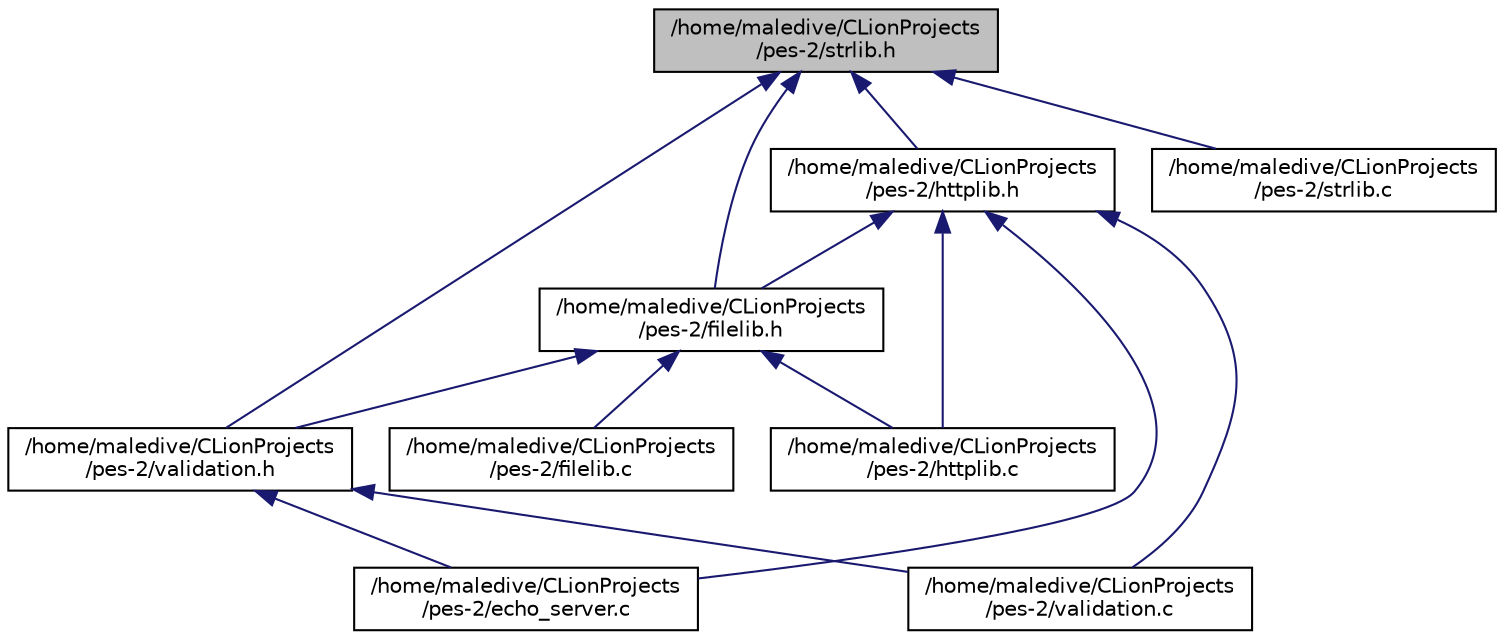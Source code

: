 digraph "/home/maledive/CLionProjects/pes-2/strlib.h"
{
 // LATEX_PDF_SIZE
  edge [fontname="Helvetica",fontsize="10",labelfontname="Helvetica",labelfontsize="10"];
  node [fontname="Helvetica",fontsize="10",shape=record];
  Node1 [label="/home/maledive/CLionProjects\l/pes-2/strlib.h",height=0.2,width=0.4,color="black", fillcolor="grey75", style="filled", fontcolor="black",tooltip=" "];
  Node1 -> Node2 [dir="back",color="midnightblue",fontsize="10",style="solid",fontname="Helvetica"];
  Node2 [label="/home/maledive/CLionProjects\l/pes-2/filelib.h",height=0.2,width=0.4,color="black", fillcolor="white", style="filled",URL="$filelib_8h.html",tooltip=" "];
  Node2 -> Node3 [dir="back",color="midnightblue",fontsize="10",style="solid",fontname="Helvetica"];
  Node3 [label="/home/maledive/CLionProjects\l/pes-2/filelib.c",height=0.2,width=0.4,color="black", fillcolor="white", style="filled",URL="$filelib_8c.html",tooltip=" "];
  Node2 -> Node4 [dir="back",color="midnightblue",fontsize="10",style="solid",fontname="Helvetica"];
  Node4 [label="/home/maledive/CLionProjects\l/pes-2/httplib.c",height=0.2,width=0.4,color="black", fillcolor="white", style="filled",URL="$httplib_8c.html",tooltip=" "];
  Node2 -> Node5 [dir="back",color="midnightblue",fontsize="10",style="solid",fontname="Helvetica"];
  Node5 [label="/home/maledive/CLionProjects\l/pes-2/validation.h",height=0.2,width=0.4,color="black", fillcolor="white", style="filled",URL="$validation_8h.html",tooltip=" "];
  Node5 -> Node6 [dir="back",color="midnightblue",fontsize="10",style="solid",fontname="Helvetica"];
  Node6 [label="/home/maledive/CLionProjects\l/pes-2/echo_server.c",height=0.2,width=0.4,color="black", fillcolor="white", style="filled",URL="$echo__server_8c.html",tooltip=" "];
  Node5 -> Node7 [dir="back",color="midnightblue",fontsize="10",style="solid",fontname="Helvetica"];
  Node7 [label="/home/maledive/CLionProjects\l/pes-2/validation.c",height=0.2,width=0.4,color="black", fillcolor="white", style="filled",URL="$validation_8c.html",tooltip=" "];
  Node1 -> Node8 [dir="back",color="midnightblue",fontsize="10",style="solid",fontname="Helvetica"];
  Node8 [label="/home/maledive/CLionProjects\l/pes-2/httplib.h",height=0.2,width=0.4,color="black", fillcolor="white", style="filled",URL="$httplib_8h.html",tooltip=" "];
  Node8 -> Node6 [dir="back",color="midnightblue",fontsize="10",style="solid",fontname="Helvetica"];
  Node8 -> Node2 [dir="back",color="midnightblue",fontsize="10",style="solid",fontname="Helvetica"];
  Node8 -> Node4 [dir="back",color="midnightblue",fontsize="10",style="solid",fontname="Helvetica"];
  Node8 -> Node7 [dir="back",color="midnightblue",fontsize="10",style="solid",fontname="Helvetica"];
  Node1 -> Node9 [dir="back",color="midnightblue",fontsize="10",style="solid",fontname="Helvetica"];
  Node9 [label="/home/maledive/CLionProjects\l/pes-2/strlib.c",height=0.2,width=0.4,color="black", fillcolor="white", style="filled",URL="$strlib_8c.html",tooltip=" "];
  Node1 -> Node5 [dir="back",color="midnightblue",fontsize="10",style="solid",fontname="Helvetica"];
}
